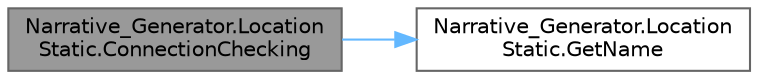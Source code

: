 digraph "Narrative_Generator.LocationStatic.ConnectionChecking"
{
 // LATEX_PDF_SIZE
  bgcolor="transparent";
  edge [fontname=Helvetica,fontsize=10,labelfontname=Helvetica,labelfontsize=10];
  node [fontname=Helvetica,fontsize=10,shape=box,height=0.2,width=0.4];
  rankdir="LR";
  Node1 [label="Narrative_Generator.Location\lStatic.ConnectionChecking",height=0.2,width=0.4,color="gray40", fillcolor="grey60", style="filled", fontcolor="black",tooltip="Checks if there is a path (connection) between this location and the specified location."];
  Node1 -> Node2 [color="steelblue1",style="solid"];
  Node2 [label="Narrative_Generator.Location\lStatic.GetName",height=0.2,width=0.4,color="grey40", fillcolor="white", style="filled",URL="$class_narrative___generator_1_1_location_static.html#a3a196080501e30adb03f127eba710d47",tooltip="Method that returns the name of the location."];
}
